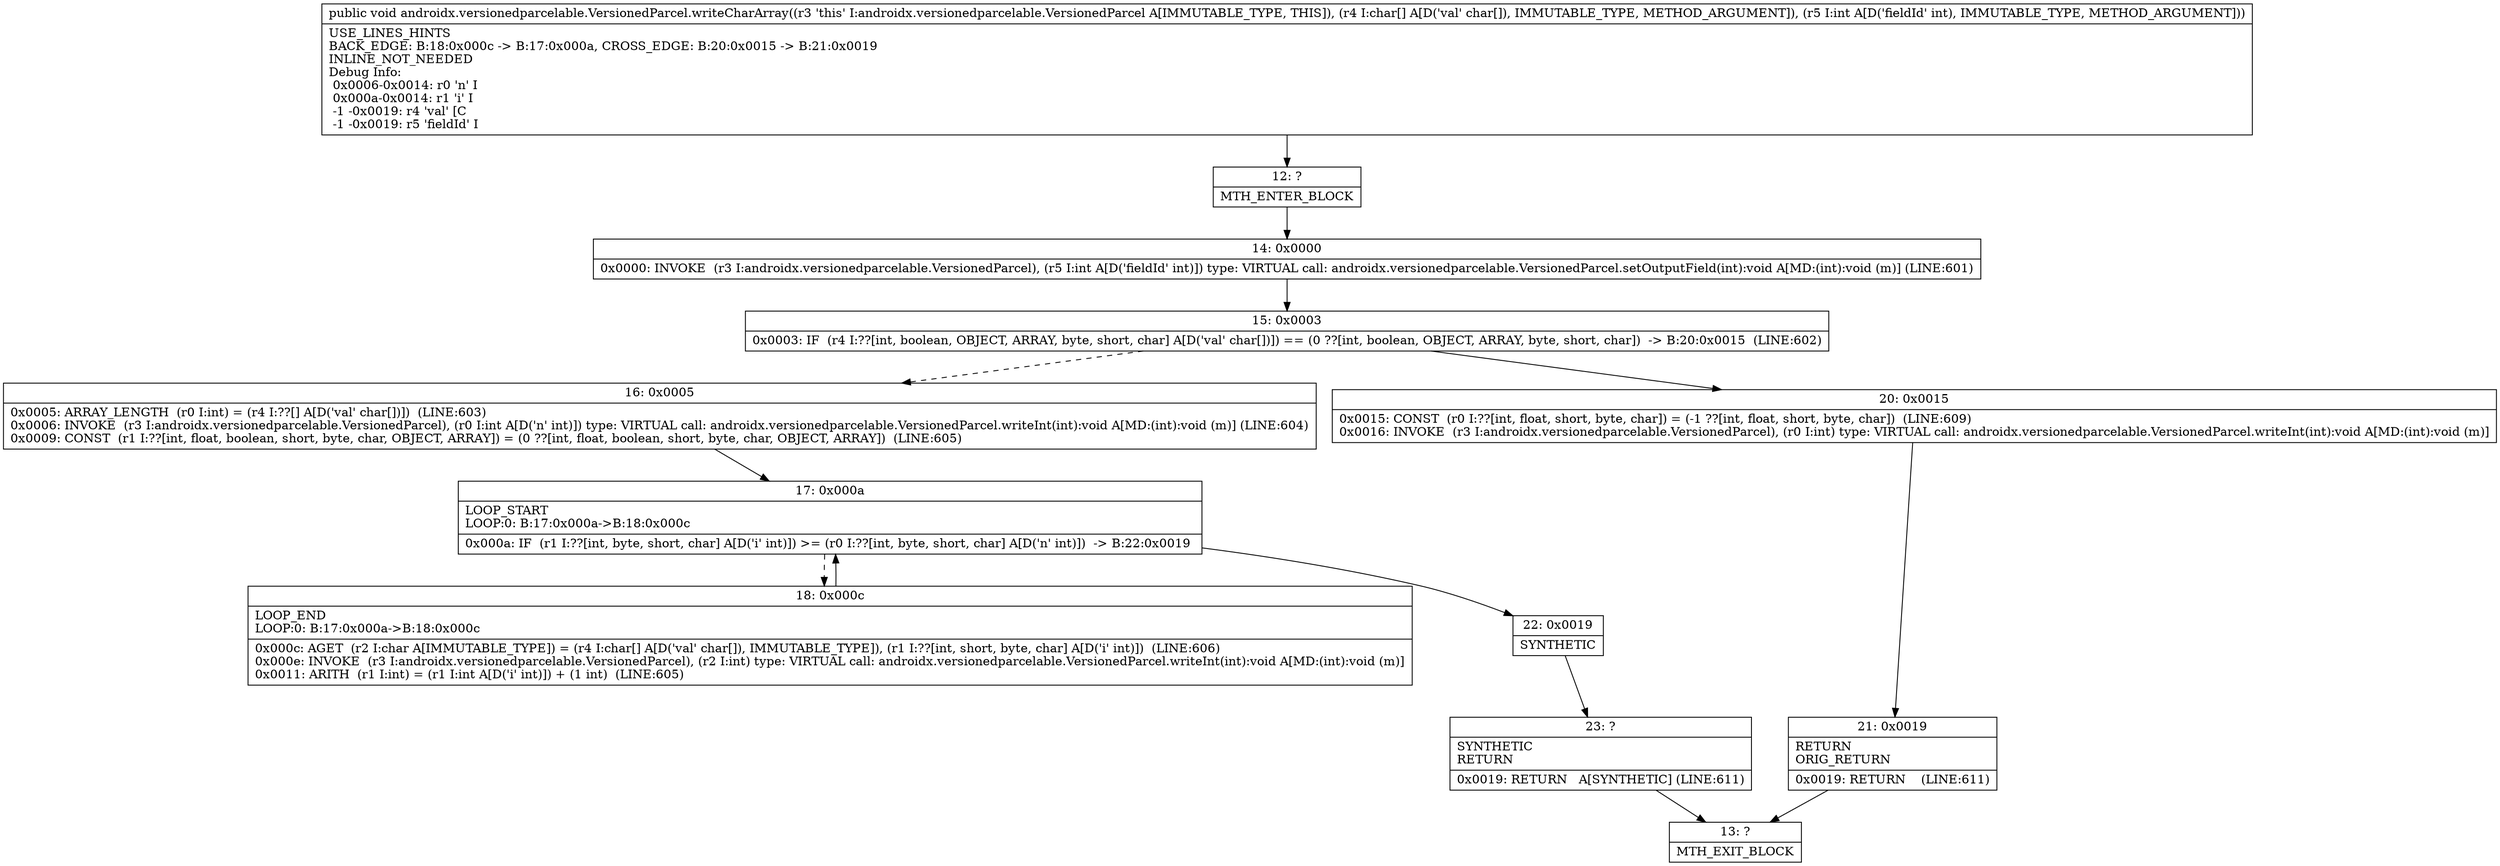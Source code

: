 digraph "CFG forandroidx.versionedparcelable.VersionedParcel.writeCharArray([CI)V" {
Node_12 [shape=record,label="{12\:\ ?|MTH_ENTER_BLOCK\l}"];
Node_14 [shape=record,label="{14\:\ 0x0000|0x0000: INVOKE  (r3 I:androidx.versionedparcelable.VersionedParcel), (r5 I:int A[D('fieldId' int)]) type: VIRTUAL call: androidx.versionedparcelable.VersionedParcel.setOutputField(int):void A[MD:(int):void (m)] (LINE:601)\l}"];
Node_15 [shape=record,label="{15\:\ 0x0003|0x0003: IF  (r4 I:??[int, boolean, OBJECT, ARRAY, byte, short, char] A[D('val' char[])]) == (0 ??[int, boolean, OBJECT, ARRAY, byte, short, char])  \-\> B:20:0x0015  (LINE:602)\l}"];
Node_16 [shape=record,label="{16\:\ 0x0005|0x0005: ARRAY_LENGTH  (r0 I:int) = (r4 I:??[] A[D('val' char[])])  (LINE:603)\l0x0006: INVOKE  (r3 I:androidx.versionedparcelable.VersionedParcel), (r0 I:int A[D('n' int)]) type: VIRTUAL call: androidx.versionedparcelable.VersionedParcel.writeInt(int):void A[MD:(int):void (m)] (LINE:604)\l0x0009: CONST  (r1 I:??[int, float, boolean, short, byte, char, OBJECT, ARRAY]) = (0 ??[int, float, boolean, short, byte, char, OBJECT, ARRAY])  (LINE:605)\l}"];
Node_17 [shape=record,label="{17\:\ 0x000a|LOOP_START\lLOOP:0: B:17:0x000a\-\>B:18:0x000c\l|0x000a: IF  (r1 I:??[int, byte, short, char] A[D('i' int)]) \>= (r0 I:??[int, byte, short, char] A[D('n' int)])  \-\> B:22:0x0019 \l}"];
Node_18 [shape=record,label="{18\:\ 0x000c|LOOP_END\lLOOP:0: B:17:0x000a\-\>B:18:0x000c\l|0x000c: AGET  (r2 I:char A[IMMUTABLE_TYPE]) = (r4 I:char[] A[D('val' char[]), IMMUTABLE_TYPE]), (r1 I:??[int, short, byte, char] A[D('i' int)])  (LINE:606)\l0x000e: INVOKE  (r3 I:androidx.versionedparcelable.VersionedParcel), (r2 I:int) type: VIRTUAL call: androidx.versionedparcelable.VersionedParcel.writeInt(int):void A[MD:(int):void (m)]\l0x0011: ARITH  (r1 I:int) = (r1 I:int A[D('i' int)]) + (1 int)  (LINE:605)\l}"];
Node_22 [shape=record,label="{22\:\ 0x0019|SYNTHETIC\l}"];
Node_23 [shape=record,label="{23\:\ ?|SYNTHETIC\lRETURN\l|0x0019: RETURN   A[SYNTHETIC] (LINE:611)\l}"];
Node_13 [shape=record,label="{13\:\ ?|MTH_EXIT_BLOCK\l}"];
Node_20 [shape=record,label="{20\:\ 0x0015|0x0015: CONST  (r0 I:??[int, float, short, byte, char]) = (\-1 ??[int, float, short, byte, char])  (LINE:609)\l0x0016: INVOKE  (r3 I:androidx.versionedparcelable.VersionedParcel), (r0 I:int) type: VIRTUAL call: androidx.versionedparcelable.VersionedParcel.writeInt(int):void A[MD:(int):void (m)]\l}"];
Node_21 [shape=record,label="{21\:\ 0x0019|RETURN\lORIG_RETURN\l|0x0019: RETURN    (LINE:611)\l}"];
MethodNode[shape=record,label="{public void androidx.versionedparcelable.VersionedParcel.writeCharArray((r3 'this' I:androidx.versionedparcelable.VersionedParcel A[IMMUTABLE_TYPE, THIS]), (r4 I:char[] A[D('val' char[]), IMMUTABLE_TYPE, METHOD_ARGUMENT]), (r5 I:int A[D('fieldId' int), IMMUTABLE_TYPE, METHOD_ARGUMENT]))  | USE_LINES_HINTS\lBACK_EDGE: B:18:0x000c \-\> B:17:0x000a, CROSS_EDGE: B:20:0x0015 \-\> B:21:0x0019\lINLINE_NOT_NEEDED\lDebug Info:\l  0x0006\-0x0014: r0 'n' I\l  0x000a\-0x0014: r1 'i' I\l  \-1 \-0x0019: r4 'val' [C\l  \-1 \-0x0019: r5 'fieldId' I\l}"];
MethodNode -> Node_12;Node_12 -> Node_14;
Node_14 -> Node_15;
Node_15 -> Node_16[style=dashed];
Node_15 -> Node_20;
Node_16 -> Node_17;
Node_17 -> Node_18[style=dashed];
Node_17 -> Node_22;
Node_18 -> Node_17;
Node_22 -> Node_23;
Node_23 -> Node_13;
Node_20 -> Node_21;
Node_21 -> Node_13;
}

